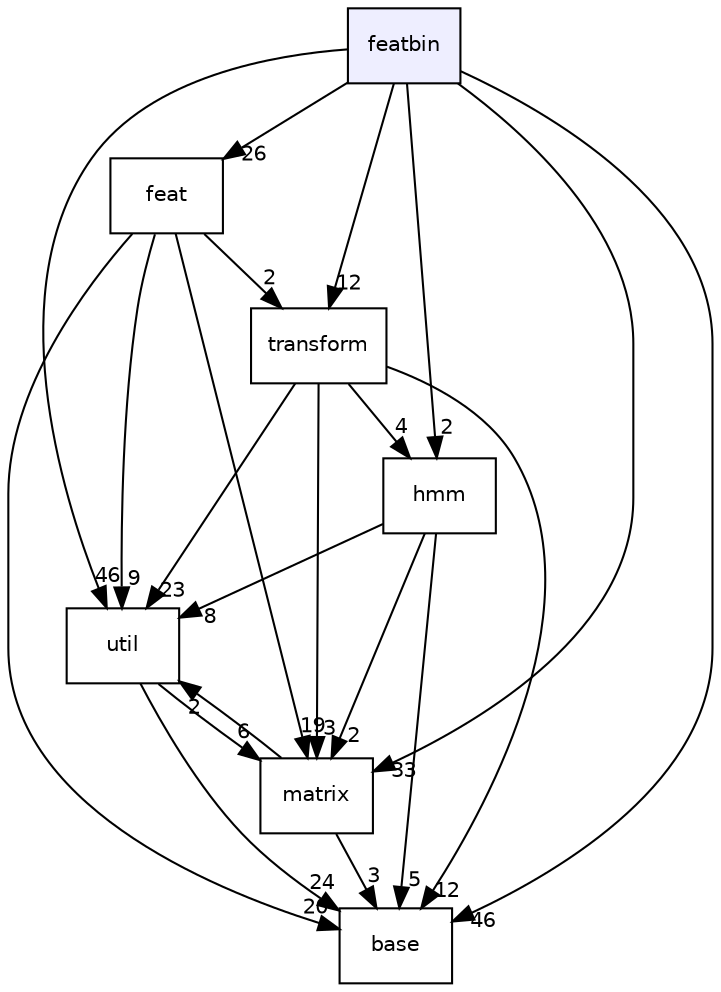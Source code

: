 digraph "featbin" {
  compound=true
  node [ fontsize="10", fontname="Helvetica"];
  edge [ labelfontsize="10", labelfontname="Helvetica"];
  dir_78a6b10d07f00e371babf0fe0bc9dcdd [shape=box, label="featbin", style="filled", fillcolor="#eeeeff", pencolor="black", URL="dir_78a6b10d07f00e371babf0fe0bc9dcdd.html"];
  dir_f8ba563c7c64fffab9da0ebf98c94aa9 [shape=box label="feat" URL="dir_f8ba563c7c64fffab9da0ebf98c94aa9.html"];
  dir_23ec12649285f9fabf3a6b7380226c28 [shape=box label="util" URL="dir_23ec12649285f9fabf3a6b7380226c28.html"];
  dir_109f68d84cef4a133396a0be144fa9b1 [shape=box label="matrix" URL="dir_109f68d84cef4a133396a0be144fa9b1.html"];
  dir_e914ee4d4a44400f1fdb170cb4ead18a [shape=box label="base" URL="dir_e914ee4d4a44400f1fdb170cb4ead18a.html"];
  dir_67f27d7ccdb63301c384d2b28b535a47 [shape=box label="transform" URL="dir_67f27d7ccdb63301c384d2b28b535a47.html"];
  dir_1150ab87bf3833b7161cf56b3aed78f9 [shape=box label="hmm" URL="dir_1150ab87bf3833b7161cf56b3aed78f9.html"];
  dir_78a6b10d07f00e371babf0fe0bc9dcdd->dir_f8ba563c7c64fffab9da0ebf98c94aa9 [headlabel="26", labeldistance=1.5 headhref="dir_000005_000004.html"];
  dir_78a6b10d07f00e371babf0fe0bc9dcdd->dir_23ec12649285f9fabf3a6b7380226c28 [headlabel="46", labeldistance=1.5 headhref="dir_000005_000034.html"];
  dir_78a6b10d07f00e371babf0fe0bc9dcdd->dir_109f68d84cef4a133396a0be144fa9b1 [headlabel="33", labeldistance=1.5 headhref="dir_000005_000023.html"];
  dir_78a6b10d07f00e371babf0fe0bc9dcdd->dir_e914ee4d4a44400f1fdb170cb4ead18a [headlabel="46", labeldistance=1.5 headhref="dir_000005_000000.html"];
  dir_78a6b10d07f00e371babf0fe0bc9dcdd->dir_67f27d7ccdb63301c384d2b28b535a47 [headlabel="12", labeldistance=1.5 headhref="dir_000005_000032.html"];
  dir_78a6b10d07f00e371babf0fe0bc9dcdd->dir_1150ab87bf3833b7161cf56b3aed78f9 [headlabel="2", labeldistance=1.5 headhref="dir_000005_000011.html"];
  dir_f8ba563c7c64fffab9da0ebf98c94aa9->dir_23ec12649285f9fabf3a6b7380226c28 [headlabel="9", labeldistance=1.5 headhref="dir_000004_000034.html"];
  dir_f8ba563c7c64fffab9da0ebf98c94aa9->dir_109f68d84cef4a133396a0be144fa9b1 [headlabel="19", labeldistance=1.5 headhref="dir_000004_000023.html"];
  dir_f8ba563c7c64fffab9da0ebf98c94aa9->dir_e914ee4d4a44400f1fdb170cb4ead18a [headlabel="20", labeldistance=1.5 headhref="dir_000004_000000.html"];
  dir_f8ba563c7c64fffab9da0ebf98c94aa9->dir_67f27d7ccdb63301c384d2b28b535a47 [headlabel="2", labeldistance=1.5 headhref="dir_000004_000032.html"];
  dir_23ec12649285f9fabf3a6b7380226c28->dir_109f68d84cef4a133396a0be144fa9b1 [headlabel="6", labeldistance=1.5 headhref="dir_000034_000023.html"];
  dir_23ec12649285f9fabf3a6b7380226c28->dir_e914ee4d4a44400f1fdb170cb4ead18a [headlabel="24", labeldistance=1.5 headhref="dir_000034_000000.html"];
  dir_109f68d84cef4a133396a0be144fa9b1->dir_23ec12649285f9fabf3a6b7380226c28 [headlabel="2", labeldistance=1.5 headhref="dir_000023_000034.html"];
  dir_109f68d84cef4a133396a0be144fa9b1->dir_e914ee4d4a44400f1fdb170cb4ead18a [headlabel="3", labeldistance=1.5 headhref="dir_000023_000000.html"];
  dir_67f27d7ccdb63301c384d2b28b535a47->dir_23ec12649285f9fabf3a6b7380226c28 [headlabel="23", labeldistance=1.5 headhref="dir_000032_000034.html"];
  dir_67f27d7ccdb63301c384d2b28b535a47->dir_109f68d84cef4a133396a0be144fa9b1 [headlabel="3", labeldistance=1.5 headhref="dir_000032_000023.html"];
  dir_67f27d7ccdb63301c384d2b28b535a47->dir_e914ee4d4a44400f1fdb170cb4ead18a [headlabel="12", labeldistance=1.5 headhref="dir_000032_000000.html"];
  dir_67f27d7ccdb63301c384d2b28b535a47->dir_1150ab87bf3833b7161cf56b3aed78f9 [headlabel="4", labeldistance=1.5 headhref="dir_000032_000011.html"];
  dir_1150ab87bf3833b7161cf56b3aed78f9->dir_23ec12649285f9fabf3a6b7380226c28 [headlabel="8", labeldistance=1.5 headhref="dir_000011_000034.html"];
  dir_1150ab87bf3833b7161cf56b3aed78f9->dir_109f68d84cef4a133396a0be144fa9b1 [headlabel="2", labeldistance=1.5 headhref="dir_000011_000023.html"];
  dir_1150ab87bf3833b7161cf56b3aed78f9->dir_e914ee4d4a44400f1fdb170cb4ead18a [headlabel="5", labeldistance=1.5 headhref="dir_000011_000000.html"];
}
